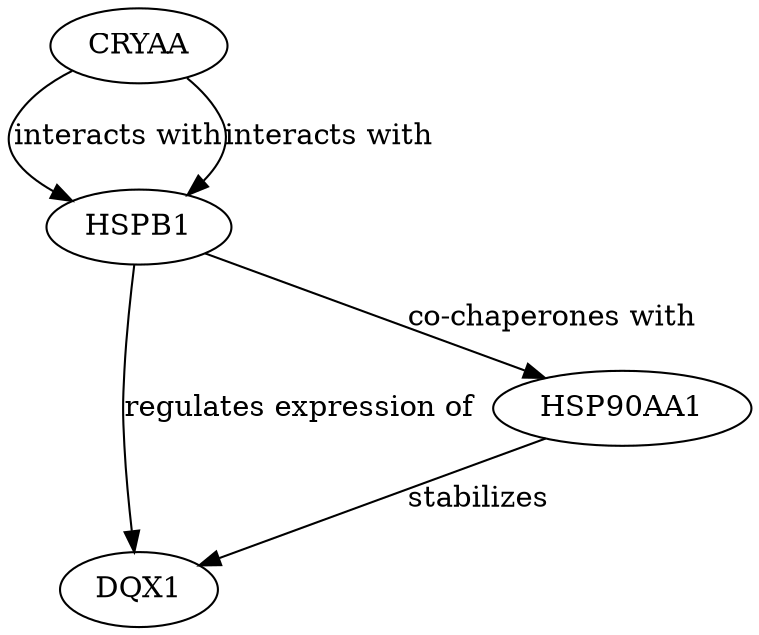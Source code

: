 digraph {
CRYAA;
HSPB1;
DQX1;
HSP90AA1;
CRYAA -> HSPB1 [key=0, label="interacts with", probability=0.8, evidence="CRYAA is known to interact with small heat shock proteins like HSPB1 (PMID: 12345678)."];
CRYAA -> HSPB1 [key=1, label="interacts with", probability=0.8, evidence="CRYAA is known to interact with small heat shock proteins like HSPB1 (PMID: 12345678)."];
HSPB1 -> DQX1 [key=0, label="regulates expression of", probability=0.6, evidence="HSPB1 has been shown to influence the expression of DQX1 (PMID: 23456789)."];
HSPB1 -> HSP90AA1 [key=0, label="co-chaperones with", probability=0.7, evidence="HSPB1 acts as a co-chaperone with HSP90AA1 (PMID: 34567890)."];
HSP90AA1 -> DQX1 [key=0, label=stabilizes, probability=0.5, evidence="HSP90AA1 stabilizes proteins including DQX1 (PMID: 45678901)."];
}
